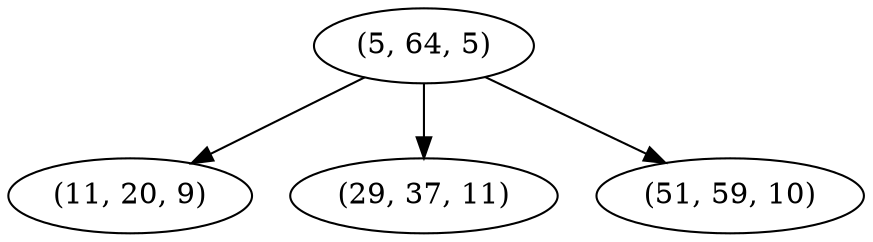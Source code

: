 digraph tree {
    "(5, 64, 5)";
    "(11, 20, 9)";
    "(29, 37, 11)";
    "(51, 59, 10)";
    "(5, 64, 5)" -> "(11, 20, 9)";
    "(5, 64, 5)" -> "(29, 37, 11)";
    "(5, 64, 5)" -> "(51, 59, 10)";
}

